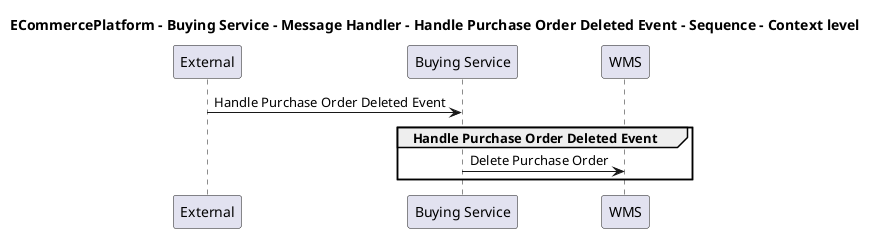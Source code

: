 @startuml

title ECommercePlatform - Buying Service - Message Handler - Handle Purchase Order Deleted Event - Sequence - Context level

participant "External" as C4InterFlow.SoftwareSystems.ExternalSystem
participant "Buying Service" as ECommercePlatform.SoftwareSystems.BuyingService
participant "WMS" as ECommercePlatform.SoftwareSystems.WMS

C4InterFlow.SoftwareSystems.ExternalSystem -> ECommercePlatform.SoftwareSystems.BuyingService : Handle Purchase Order Deleted Event
group Handle Purchase Order Deleted Event
ECommercePlatform.SoftwareSystems.BuyingService -> ECommercePlatform.SoftwareSystems.WMS : Delete Purchase Order
end


@enduml
